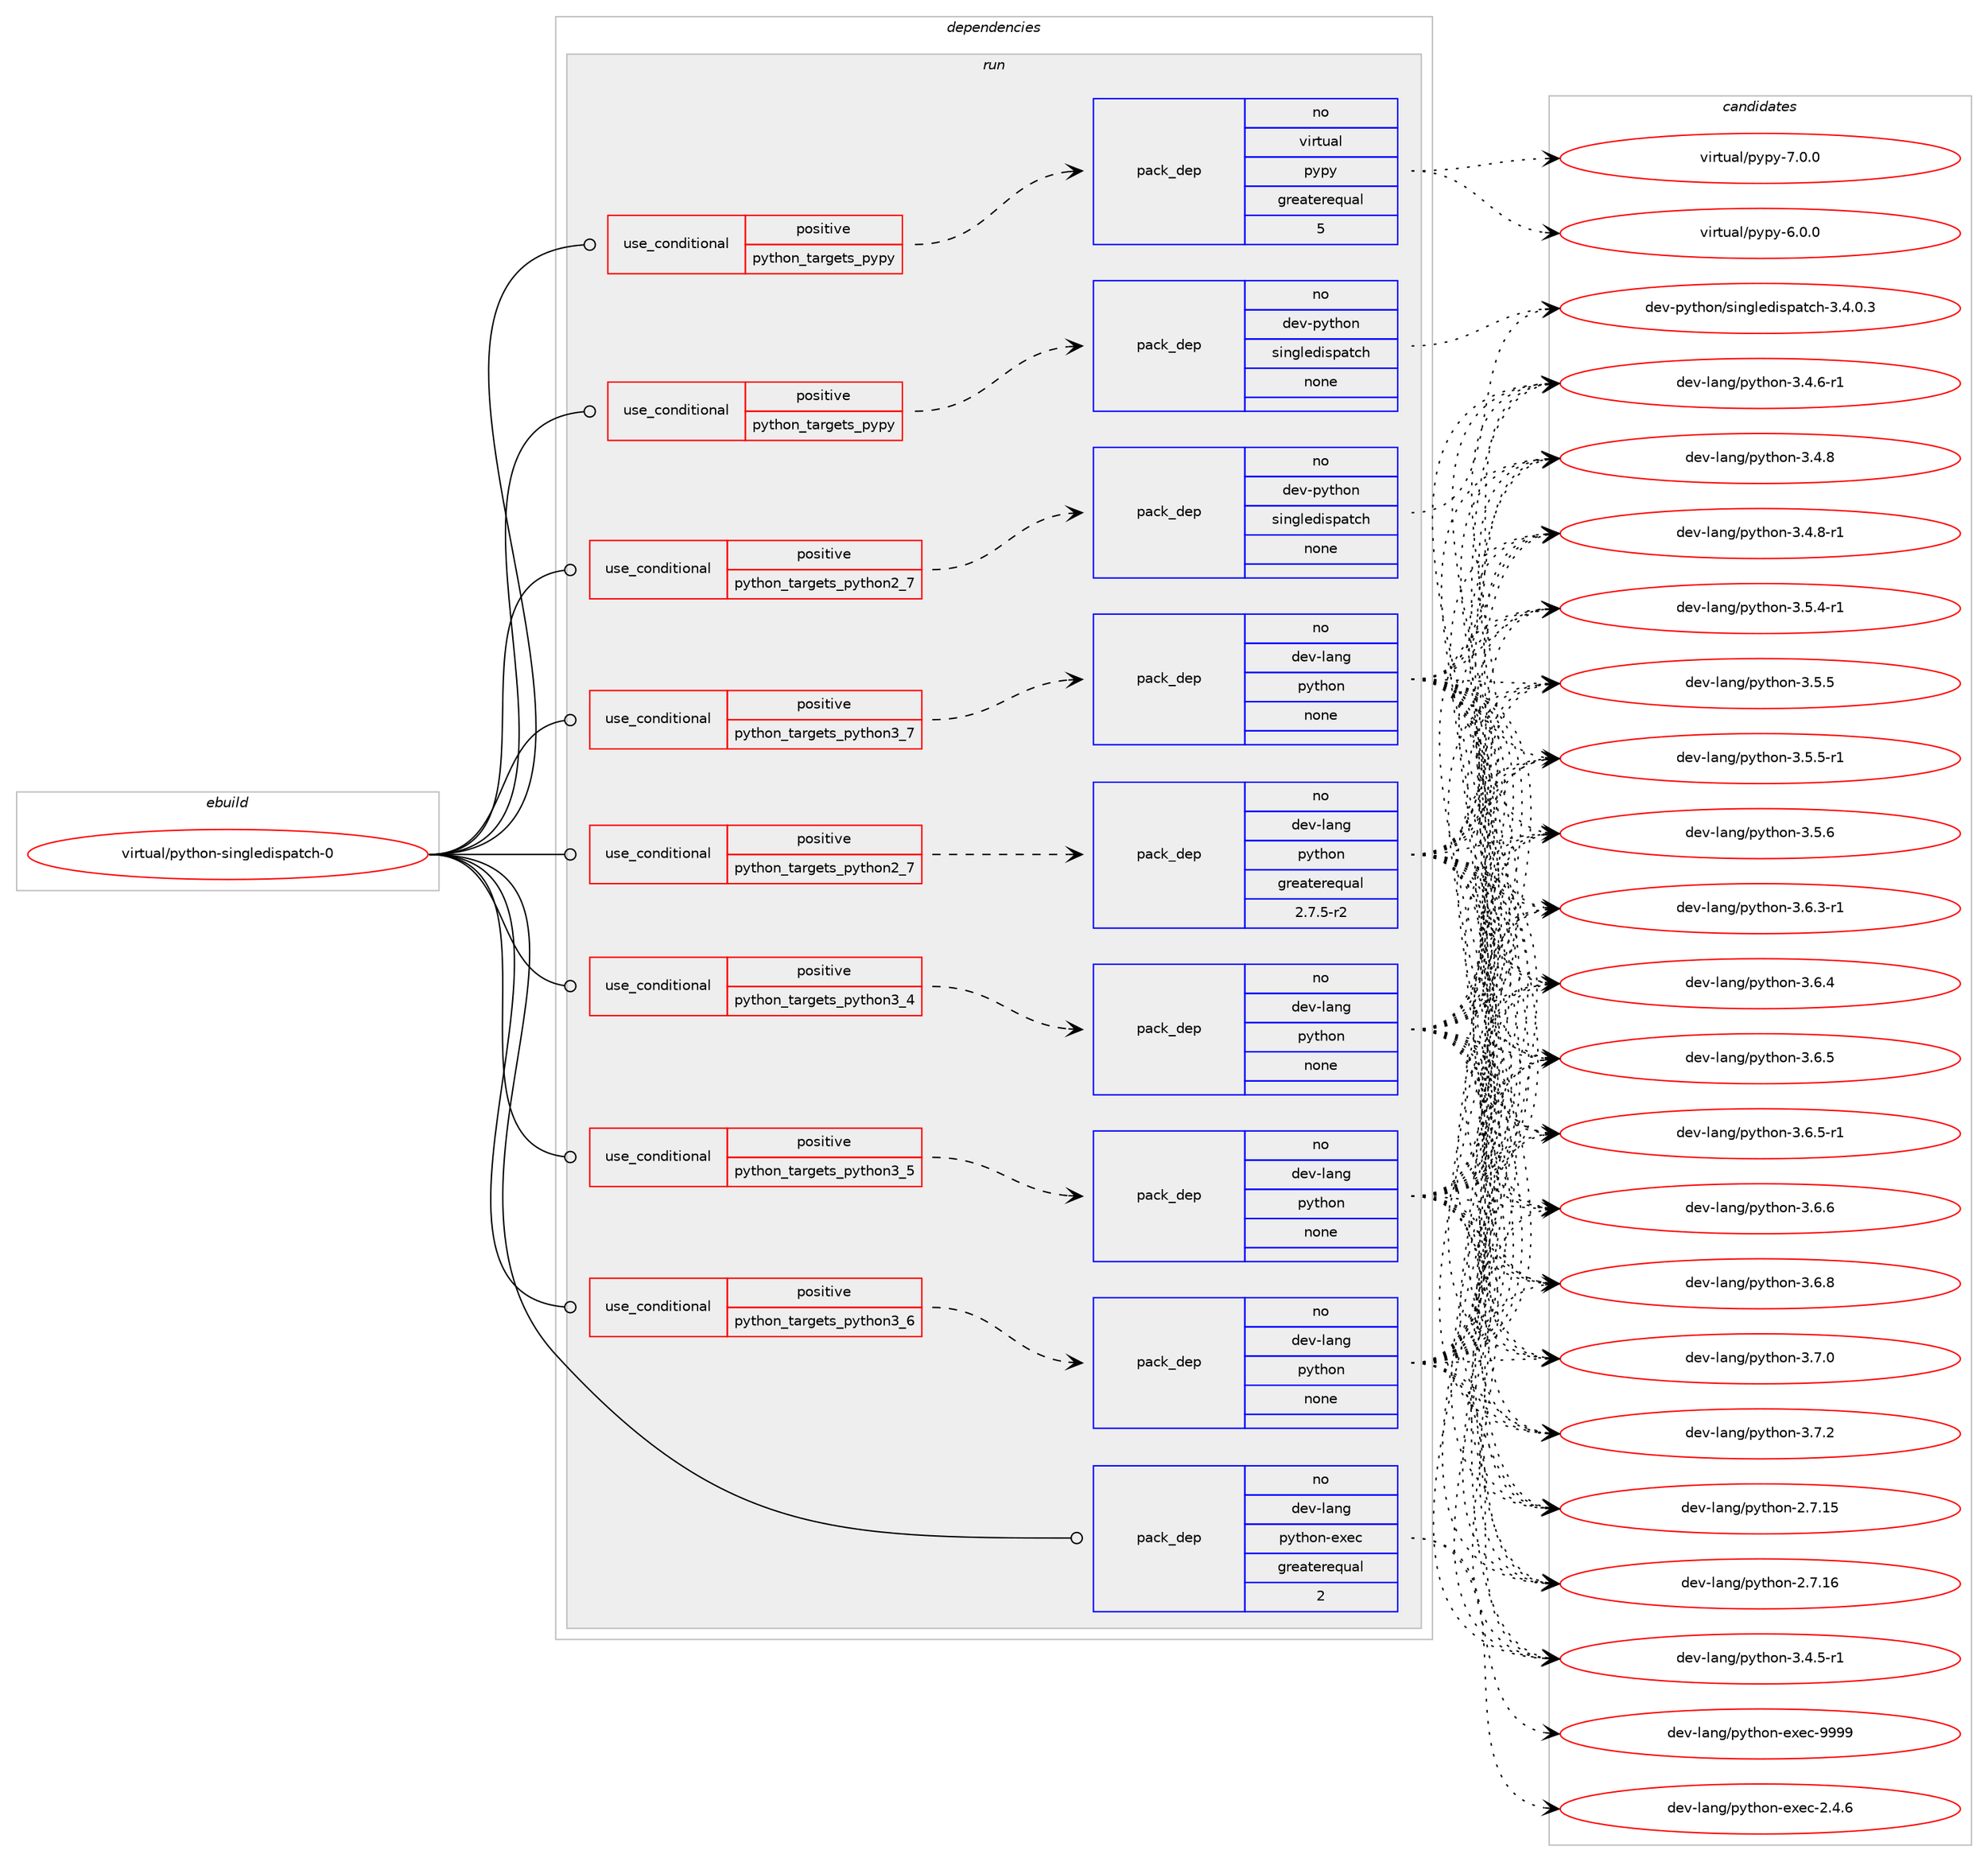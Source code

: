 digraph prolog {

# *************
# Graph options
# *************

newrank=true;
concentrate=true;
compound=true;
graph [rankdir=LR,fontname=Helvetica,fontsize=10,ranksep=1.5];#, ranksep=2.5, nodesep=0.2];
edge  [arrowhead=vee];
node  [fontname=Helvetica,fontsize=10];

# **********
# The ebuild
# **********

subgraph cluster_leftcol {
color=gray;
rank=same;
label=<<i>ebuild</i>>;
id [label="virtual/python-singledispatch-0", color=red, width=4, href="../virtual/python-singledispatch-0.svg"];
}

# ****************
# The dependencies
# ****************

subgraph cluster_midcol {
color=gray;
label=<<i>dependencies</i>>;
subgraph cluster_compile {
fillcolor="#eeeeee";
style=filled;
label=<<i>compile</i>>;
}
subgraph cluster_compileandrun {
fillcolor="#eeeeee";
style=filled;
label=<<i>compile and run</i>>;
}
subgraph cluster_run {
fillcolor="#eeeeee";
style=filled;
label=<<i>run</i>>;
subgraph cond462743 {
dependency1743105 [label=<<TABLE BORDER="0" CELLBORDER="1" CELLSPACING="0" CELLPADDING="4"><TR><TD ROWSPAN="3" CELLPADDING="10">use_conditional</TD></TR><TR><TD>positive</TD></TR><TR><TD>python_targets_pypy</TD></TR></TABLE>>, shape=none, color=red];
subgraph pack1251276 {
dependency1743106 [label=<<TABLE BORDER="0" CELLBORDER="1" CELLSPACING="0" CELLPADDING="4" WIDTH="220"><TR><TD ROWSPAN="6" CELLPADDING="30">pack_dep</TD></TR><TR><TD WIDTH="110">no</TD></TR><TR><TD>dev-python</TD></TR><TR><TD>singledispatch</TD></TR><TR><TD>none</TD></TR><TR><TD></TD></TR></TABLE>>, shape=none, color=blue];
}
dependency1743105:e -> dependency1743106:w [weight=20,style="dashed",arrowhead="vee"];
}
id:e -> dependency1743105:w [weight=20,style="solid",arrowhead="odot"];
subgraph cond462744 {
dependency1743107 [label=<<TABLE BORDER="0" CELLBORDER="1" CELLSPACING="0" CELLPADDING="4"><TR><TD ROWSPAN="3" CELLPADDING="10">use_conditional</TD></TR><TR><TD>positive</TD></TR><TR><TD>python_targets_pypy</TD></TR></TABLE>>, shape=none, color=red];
subgraph pack1251277 {
dependency1743108 [label=<<TABLE BORDER="0" CELLBORDER="1" CELLSPACING="0" CELLPADDING="4" WIDTH="220"><TR><TD ROWSPAN="6" CELLPADDING="30">pack_dep</TD></TR><TR><TD WIDTH="110">no</TD></TR><TR><TD>virtual</TD></TR><TR><TD>pypy</TD></TR><TR><TD>greaterequal</TD></TR><TR><TD>5</TD></TR></TABLE>>, shape=none, color=blue];
}
dependency1743107:e -> dependency1743108:w [weight=20,style="dashed",arrowhead="vee"];
}
id:e -> dependency1743107:w [weight=20,style="solid",arrowhead="odot"];
subgraph cond462745 {
dependency1743109 [label=<<TABLE BORDER="0" CELLBORDER="1" CELLSPACING="0" CELLPADDING="4"><TR><TD ROWSPAN="3" CELLPADDING="10">use_conditional</TD></TR><TR><TD>positive</TD></TR><TR><TD>python_targets_python2_7</TD></TR></TABLE>>, shape=none, color=red];
subgraph pack1251278 {
dependency1743110 [label=<<TABLE BORDER="0" CELLBORDER="1" CELLSPACING="0" CELLPADDING="4" WIDTH="220"><TR><TD ROWSPAN="6" CELLPADDING="30">pack_dep</TD></TR><TR><TD WIDTH="110">no</TD></TR><TR><TD>dev-lang</TD></TR><TR><TD>python</TD></TR><TR><TD>greaterequal</TD></TR><TR><TD>2.7.5-r2</TD></TR></TABLE>>, shape=none, color=blue];
}
dependency1743109:e -> dependency1743110:w [weight=20,style="dashed",arrowhead="vee"];
}
id:e -> dependency1743109:w [weight=20,style="solid",arrowhead="odot"];
subgraph cond462746 {
dependency1743111 [label=<<TABLE BORDER="0" CELLBORDER="1" CELLSPACING="0" CELLPADDING="4"><TR><TD ROWSPAN="3" CELLPADDING="10">use_conditional</TD></TR><TR><TD>positive</TD></TR><TR><TD>python_targets_python2_7</TD></TR></TABLE>>, shape=none, color=red];
subgraph pack1251279 {
dependency1743112 [label=<<TABLE BORDER="0" CELLBORDER="1" CELLSPACING="0" CELLPADDING="4" WIDTH="220"><TR><TD ROWSPAN="6" CELLPADDING="30">pack_dep</TD></TR><TR><TD WIDTH="110">no</TD></TR><TR><TD>dev-python</TD></TR><TR><TD>singledispatch</TD></TR><TR><TD>none</TD></TR><TR><TD></TD></TR></TABLE>>, shape=none, color=blue];
}
dependency1743111:e -> dependency1743112:w [weight=20,style="dashed",arrowhead="vee"];
}
id:e -> dependency1743111:w [weight=20,style="solid",arrowhead="odot"];
subgraph cond462747 {
dependency1743113 [label=<<TABLE BORDER="0" CELLBORDER="1" CELLSPACING="0" CELLPADDING="4"><TR><TD ROWSPAN="3" CELLPADDING="10">use_conditional</TD></TR><TR><TD>positive</TD></TR><TR><TD>python_targets_python3_4</TD></TR></TABLE>>, shape=none, color=red];
subgraph pack1251280 {
dependency1743114 [label=<<TABLE BORDER="0" CELLBORDER="1" CELLSPACING="0" CELLPADDING="4" WIDTH="220"><TR><TD ROWSPAN="6" CELLPADDING="30">pack_dep</TD></TR><TR><TD WIDTH="110">no</TD></TR><TR><TD>dev-lang</TD></TR><TR><TD>python</TD></TR><TR><TD>none</TD></TR><TR><TD></TD></TR></TABLE>>, shape=none, color=blue];
}
dependency1743113:e -> dependency1743114:w [weight=20,style="dashed",arrowhead="vee"];
}
id:e -> dependency1743113:w [weight=20,style="solid",arrowhead="odot"];
subgraph cond462748 {
dependency1743115 [label=<<TABLE BORDER="0" CELLBORDER="1" CELLSPACING="0" CELLPADDING="4"><TR><TD ROWSPAN="3" CELLPADDING="10">use_conditional</TD></TR><TR><TD>positive</TD></TR><TR><TD>python_targets_python3_5</TD></TR></TABLE>>, shape=none, color=red];
subgraph pack1251281 {
dependency1743116 [label=<<TABLE BORDER="0" CELLBORDER="1" CELLSPACING="0" CELLPADDING="4" WIDTH="220"><TR><TD ROWSPAN="6" CELLPADDING="30">pack_dep</TD></TR><TR><TD WIDTH="110">no</TD></TR><TR><TD>dev-lang</TD></TR><TR><TD>python</TD></TR><TR><TD>none</TD></TR><TR><TD></TD></TR></TABLE>>, shape=none, color=blue];
}
dependency1743115:e -> dependency1743116:w [weight=20,style="dashed",arrowhead="vee"];
}
id:e -> dependency1743115:w [weight=20,style="solid",arrowhead="odot"];
subgraph cond462749 {
dependency1743117 [label=<<TABLE BORDER="0" CELLBORDER="1" CELLSPACING="0" CELLPADDING="4"><TR><TD ROWSPAN="3" CELLPADDING="10">use_conditional</TD></TR><TR><TD>positive</TD></TR><TR><TD>python_targets_python3_6</TD></TR></TABLE>>, shape=none, color=red];
subgraph pack1251282 {
dependency1743118 [label=<<TABLE BORDER="0" CELLBORDER="1" CELLSPACING="0" CELLPADDING="4" WIDTH="220"><TR><TD ROWSPAN="6" CELLPADDING="30">pack_dep</TD></TR><TR><TD WIDTH="110">no</TD></TR><TR><TD>dev-lang</TD></TR><TR><TD>python</TD></TR><TR><TD>none</TD></TR><TR><TD></TD></TR></TABLE>>, shape=none, color=blue];
}
dependency1743117:e -> dependency1743118:w [weight=20,style="dashed",arrowhead="vee"];
}
id:e -> dependency1743117:w [weight=20,style="solid",arrowhead="odot"];
subgraph cond462750 {
dependency1743119 [label=<<TABLE BORDER="0" CELLBORDER="1" CELLSPACING="0" CELLPADDING="4"><TR><TD ROWSPAN="3" CELLPADDING="10">use_conditional</TD></TR><TR><TD>positive</TD></TR><TR><TD>python_targets_python3_7</TD></TR></TABLE>>, shape=none, color=red];
subgraph pack1251283 {
dependency1743120 [label=<<TABLE BORDER="0" CELLBORDER="1" CELLSPACING="0" CELLPADDING="4" WIDTH="220"><TR><TD ROWSPAN="6" CELLPADDING="30">pack_dep</TD></TR><TR><TD WIDTH="110">no</TD></TR><TR><TD>dev-lang</TD></TR><TR><TD>python</TD></TR><TR><TD>none</TD></TR><TR><TD></TD></TR></TABLE>>, shape=none, color=blue];
}
dependency1743119:e -> dependency1743120:w [weight=20,style="dashed",arrowhead="vee"];
}
id:e -> dependency1743119:w [weight=20,style="solid",arrowhead="odot"];
subgraph pack1251284 {
dependency1743121 [label=<<TABLE BORDER="0" CELLBORDER="1" CELLSPACING="0" CELLPADDING="4" WIDTH="220"><TR><TD ROWSPAN="6" CELLPADDING="30">pack_dep</TD></TR><TR><TD WIDTH="110">no</TD></TR><TR><TD>dev-lang</TD></TR><TR><TD>python-exec</TD></TR><TR><TD>greaterequal</TD></TR><TR><TD>2</TD></TR></TABLE>>, shape=none, color=blue];
}
id:e -> dependency1743121:w [weight=20,style="solid",arrowhead="odot"];
}
}

# **************
# The candidates
# **************

subgraph cluster_choices {
rank=same;
color=gray;
label=<<i>candidates</i>>;

subgraph choice1251276 {
color=black;
nodesep=1;
choice100101118451121211161041111104711510511010310810110010511511297116991044551465246484651 [label="dev-python/singledispatch-3.4.0.3", color=red, width=4,href="../dev-python/singledispatch-3.4.0.3.svg"];
dependency1743106:e -> choice100101118451121211161041111104711510511010310810110010511511297116991044551465246484651:w [style=dotted,weight="100"];
}
subgraph choice1251277 {
color=black;
nodesep=1;
choice1181051141161179710847112121112121455446484648 [label="virtual/pypy-6.0.0", color=red, width=4,href="../virtual/pypy-6.0.0.svg"];
choice1181051141161179710847112121112121455546484648 [label="virtual/pypy-7.0.0", color=red, width=4,href="../virtual/pypy-7.0.0.svg"];
dependency1743108:e -> choice1181051141161179710847112121112121455446484648:w [style=dotted,weight="100"];
dependency1743108:e -> choice1181051141161179710847112121112121455546484648:w [style=dotted,weight="100"];
}
subgraph choice1251278 {
color=black;
nodesep=1;
choice10010111845108971101034711212111610411111045504655464953 [label="dev-lang/python-2.7.15", color=red, width=4,href="../dev-lang/python-2.7.15.svg"];
choice10010111845108971101034711212111610411111045504655464954 [label="dev-lang/python-2.7.16", color=red, width=4,href="../dev-lang/python-2.7.16.svg"];
choice1001011184510897110103471121211161041111104551465246534511449 [label="dev-lang/python-3.4.5-r1", color=red, width=4,href="../dev-lang/python-3.4.5-r1.svg"];
choice1001011184510897110103471121211161041111104551465246544511449 [label="dev-lang/python-3.4.6-r1", color=red, width=4,href="../dev-lang/python-3.4.6-r1.svg"];
choice100101118451089711010347112121116104111110455146524656 [label="dev-lang/python-3.4.8", color=red, width=4,href="../dev-lang/python-3.4.8.svg"];
choice1001011184510897110103471121211161041111104551465246564511449 [label="dev-lang/python-3.4.8-r1", color=red, width=4,href="../dev-lang/python-3.4.8-r1.svg"];
choice1001011184510897110103471121211161041111104551465346524511449 [label="dev-lang/python-3.5.4-r1", color=red, width=4,href="../dev-lang/python-3.5.4-r1.svg"];
choice100101118451089711010347112121116104111110455146534653 [label="dev-lang/python-3.5.5", color=red, width=4,href="../dev-lang/python-3.5.5.svg"];
choice1001011184510897110103471121211161041111104551465346534511449 [label="dev-lang/python-3.5.5-r1", color=red, width=4,href="../dev-lang/python-3.5.5-r1.svg"];
choice100101118451089711010347112121116104111110455146534654 [label="dev-lang/python-3.5.6", color=red, width=4,href="../dev-lang/python-3.5.6.svg"];
choice1001011184510897110103471121211161041111104551465446514511449 [label="dev-lang/python-3.6.3-r1", color=red, width=4,href="../dev-lang/python-3.6.3-r1.svg"];
choice100101118451089711010347112121116104111110455146544652 [label="dev-lang/python-3.6.4", color=red, width=4,href="../dev-lang/python-3.6.4.svg"];
choice100101118451089711010347112121116104111110455146544653 [label="dev-lang/python-3.6.5", color=red, width=4,href="../dev-lang/python-3.6.5.svg"];
choice1001011184510897110103471121211161041111104551465446534511449 [label="dev-lang/python-3.6.5-r1", color=red, width=4,href="../dev-lang/python-3.6.5-r1.svg"];
choice100101118451089711010347112121116104111110455146544654 [label="dev-lang/python-3.6.6", color=red, width=4,href="../dev-lang/python-3.6.6.svg"];
choice100101118451089711010347112121116104111110455146544656 [label="dev-lang/python-3.6.8", color=red, width=4,href="../dev-lang/python-3.6.8.svg"];
choice100101118451089711010347112121116104111110455146554648 [label="dev-lang/python-3.7.0", color=red, width=4,href="../dev-lang/python-3.7.0.svg"];
choice100101118451089711010347112121116104111110455146554650 [label="dev-lang/python-3.7.2", color=red, width=4,href="../dev-lang/python-3.7.2.svg"];
dependency1743110:e -> choice10010111845108971101034711212111610411111045504655464953:w [style=dotted,weight="100"];
dependency1743110:e -> choice10010111845108971101034711212111610411111045504655464954:w [style=dotted,weight="100"];
dependency1743110:e -> choice1001011184510897110103471121211161041111104551465246534511449:w [style=dotted,weight="100"];
dependency1743110:e -> choice1001011184510897110103471121211161041111104551465246544511449:w [style=dotted,weight="100"];
dependency1743110:e -> choice100101118451089711010347112121116104111110455146524656:w [style=dotted,weight="100"];
dependency1743110:e -> choice1001011184510897110103471121211161041111104551465246564511449:w [style=dotted,weight="100"];
dependency1743110:e -> choice1001011184510897110103471121211161041111104551465346524511449:w [style=dotted,weight="100"];
dependency1743110:e -> choice100101118451089711010347112121116104111110455146534653:w [style=dotted,weight="100"];
dependency1743110:e -> choice1001011184510897110103471121211161041111104551465346534511449:w [style=dotted,weight="100"];
dependency1743110:e -> choice100101118451089711010347112121116104111110455146534654:w [style=dotted,weight="100"];
dependency1743110:e -> choice1001011184510897110103471121211161041111104551465446514511449:w [style=dotted,weight="100"];
dependency1743110:e -> choice100101118451089711010347112121116104111110455146544652:w [style=dotted,weight="100"];
dependency1743110:e -> choice100101118451089711010347112121116104111110455146544653:w [style=dotted,weight="100"];
dependency1743110:e -> choice1001011184510897110103471121211161041111104551465446534511449:w [style=dotted,weight="100"];
dependency1743110:e -> choice100101118451089711010347112121116104111110455146544654:w [style=dotted,weight="100"];
dependency1743110:e -> choice100101118451089711010347112121116104111110455146544656:w [style=dotted,weight="100"];
dependency1743110:e -> choice100101118451089711010347112121116104111110455146554648:w [style=dotted,weight="100"];
dependency1743110:e -> choice100101118451089711010347112121116104111110455146554650:w [style=dotted,weight="100"];
}
subgraph choice1251279 {
color=black;
nodesep=1;
choice100101118451121211161041111104711510511010310810110010511511297116991044551465246484651 [label="dev-python/singledispatch-3.4.0.3", color=red, width=4,href="../dev-python/singledispatch-3.4.0.3.svg"];
dependency1743112:e -> choice100101118451121211161041111104711510511010310810110010511511297116991044551465246484651:w [style=dotted,weight="100"];
}
subgraph choice1251280 {
color=black;
nodesep=1;
choice10010111845108971101034711212111610411111045504655464953 [label="dev-lang/python-2.7.15", color=red, width=4,href="../dev-lang/python-2.7.15.svg"];
choice10010111845108971101034711212111610411111045504655464954 [label="dev-lang/python-2.7.16", color=red, width=4,href="../dev-lang/python-2.7.16.svg"];
choice1001011184510897110103471121211161041111104551465246534511449 [label="dev-lang/python-3.4.5-r1", color=red, width=4,href="../dev-lang/python-3.4.5-r1.svg"];
choice1001011184510897110103471121211161041111104551465246544511449 [label="dev-lang/python-3.4.6-r1", color=red, width=4,href="../dev-lang/python-3.4.6-r1.svg"];
choice100101118451089711010347112121116104111110455146524656 [label="dev-lang/python-3.4.8", color=red, width=4,href="../dev-lang/python-3.4.8.svg"];
choice1001011184510897110103471121211161041111104551465246564511449 [label="dev-lang/python-3.4.8-r1", color=red, width=4,href="../dev-lang/python-3.4.8-r1.svg"];
choice1001011184510897110103471121211161041111104551465346524511449 [label="dev-lang/python-3.5.4-r1", color=red, width=4,href="../dev-lang/python-3.5.4-r1.svg"];
choice100101118451089711010347112121116104111110455146534653 [label="dev-lang/python-3.5.5", color=red, width=4,href="../dev-lang/python-3.5.5.svg"];
choice1001011184510897110103471121211161041111104551465346534511449 [label="dev-lang/python-3.5.5-r1", color=red, width=4,href="../dev-lang/python-3.5.5-r1.svg"];
choice100101118451089711010347112121116104111110455146534654 [label="dev-lang/python-3.5.6", color=red, width=4,href="../dev-lang/python-3.5.6.svg"];
choice1001011184510897110103471121211161041111104551465446514511449 [label="dev-lang/python-3.6.3-r1", color=red, width=4,href="../dev-lang/python-3.6.3-r1.svg"];
choice100101118451089711010347112121116104111110455146544652 [label="dev-lang/python-3.6.4", color=red, width=4,href="../dev-lang/python-3.6.4.svg"];
choice100101118451089711010347112121116104111110455146544653 [label="dev-lang/python-3.6.5", color=red, width=4,href="../dev-lang/python-3.6.5.svg"];
choice1001011184510897110103471121211161041111104551465446534511449 [label="dev-lang/python-3.6.5-r1", color=red, width=4,href="../dev-lang/python-3.6.5-r1.svg"];
choice100101118451089711010347112121116104111110455146544654 [label="dev-lang/python-3.6.6", color=red, width=4,href="../dev-lang/python-3.6.6.svg"];
choice100101118451089711010347112121116104111110455146544656 [label="dev-lang/python-3.6.8", color=red, width=4,href="../dev-lang/python-3.6.8.svg"];
choice100101118451089711010347112121116104111110455146554648 [label="dev-lang/python-3.7.0", color=red, width=4,href="../dev-lang/python-3.7.0.svg"];
choice100101118451089711010347112121116104111110455146554650 [label="dev-lang/python-3.7.2", color=red, width=4,href="../dev-lang/python-3.7.2.svg"];
dependency1743114:e -> choice10010111845108971101034711212111610411111045504655464953:w [style=dotted,weight="100"];
dependency1743114:e -> choice10010111845108971101034711212111610411111045504655464954:w [style=dotted,weight="100"];
dependency1743114:e -> choice1001011184510897110103471121211161041111104551465246534511449:w [style=dotted,weight="100"];
dependency1743114:e -> choice1001011184510897110103471121211161041111104551465246544511449:w [style=dotted,weight="100"];
dependency1743114:e -> choice100101118451089711010347112121116104111110455146524656:w [style=dotted,weight="100"];
dependency1743114:e -> choice1001011184510897110103471121211161041111104551465246564511449:w [style=dotted,weight="100"];
dependency1743114:e -> choice1001011184510897110103471121211161041111104551465346524511449:w [style=dotted,weight="100"];
dependency1743114:e -> choice100101118451089711010347112121116104111110455146534653:w [style=dotted,weight="100"];
dependency1743114:e -> choice1001011184510897110103471121211161041111104551465346534511449:w [style=dotted,weight="100"];
dependency1743114:e -> choice100101118451089711010347112121116104111110455146534654:w [style=dotted,weight="100"];
dependency1743114:e -> choice1001011184510897110103471121211161041111104551465446514511449:w [style=dotted,weight="100"];
dependency1743114:e -> choice100101118451089711010347112121116104111110455146544652:w [style=dotted,weight="100"];
dependency1743114:e -> choice100101118451089711010347112121116104111110455146544653:w [style=dotted,weight="100"];
dependency1743114:e -> choice1001011184510897110103471121211161041111104551465446534511449:w [style=dotted,weight="100"];
dependency1743114:e -> choice100101118451089711010347112121116104111110455146544654:w [style=dotted,weight="100"];
dependency1743114:e -> choice100101118451089711010347112121116104111110455146544656:w [style=dotted,weight="100"];
dependency1743114:e -> choice100101118451089711010347112121116104111110455146554648:w [style=dotted,weight="100"];
dependency1743114:e -> choice100101118451089711010347112121116104111110455146554650:w [style=dotted,weight="100"];
}
subgraph choice1251281 {
color=black;
nodesep=1;
choice10010111845108971101034711212111610411111045504655464953 [label="dev-lang/python-2.7.15", color=red, width=4,href="../dev-lang/python-2.7.15.svg"];
choice10010111845108971101034711212111610411111045504655464954 [label="dev-lang/python-2.7.16", color=red, width=4,href="../dev-lang/python-2.7.16.svg"];
choice1001011184510897110103471121211161041111104551465246534511449 [label="dev-lang/python-3.4.5-r1", color=red, width=4,href="../dev-lang/python-3.4.5-r1.svg"];
choice1001011184510897110103471121211161041111104551465246544511449 [label="dev-lang/python-3.4.6-r1", color=red, width=4,href="../dev-lang/python-3.4.6-r1.svg"];
choice100101118451089711010347112121116104111110455146524656 [label="dev-lang/python-3.4.8", color=red, width=4,href="../dev-lang/python-3.4.8.svg"];
choice1001011184510897110103471121211161041111104551465246564511449 [label="dev-lang/python-3.4.8-r1", color=red, width=4,href="../dev-lang/python-3.4.8-r1.svg"];
choice1001011184510897110103471121211161041111104551465346524511449 [label="dev-lang/python-3.5.4-r1", color=red, width=4,href="../dev-lang/python-3.5.4-r1.svg"];
choice100101118451089711010347112121116104111110455146534653 [label="dev-lang/python-3.5.5", color=red, width=4,href="../dev-lang/python-3.5.5.svg"];
choice1001011184510897110103471121211161041111104551465346534511449 [label="dev-lang/python-3.5.5-r1", color=red, width=4,href="../dev-lang/python-3.5.5-r1.svg"];
choice100101118451089711010347112121116104111110455146534654 [label="dev-lang/python-3.5.6", color=red, width=4,href="../dev-lang/python-3.5.6.svg"];
choice1001011184510897110103471121211161041111104551465446514511449 [label="dev-lang/python-3.6.3-r1", color=red, width=4,href="../dev-lang/python-3.6.3-r1.svg"];
choice100101118451089711010347112121116104111110455146544652 [label="dev-lang/python-3.6.4", color=red, width=4,href="../dev-lang/python-3.6.4.svg"];
choice100101118451089711010347112121116104111110455146544653 [label="dev-lang/python-3.6.5", color=red, width=4,href="../dev-lang/python-3.6.5.svg"];
choice1001011184510897110103471121211161041111104551465446534511449 [label="dev-lang/python-3.6.5-r1", color=red, width=4,href="../dev-lang/python-3.6.5-r1.svg"];
choice100101118451089711010347112121116104111110455146544654 [label="dev-lang/python-3.6.6", color=red, width=4,href="../dev-lang/python-3.6.6.svg"];
choice100101118451089711010347112121116104111110455146544656 [label="dev-lang/python-3.6.8", color=red, width=4,href="../dev-lang/python-3.6.8.svg"];
choice100101118451089711010347112121116104111110455146554648 [label="dev-lang/python-3.7.0", color=red, width=4,href="../dev-lang/python-3.7.0.svg"];
choice100101118451089711010347112121116104111110455146554650 [label="dev-lang/python-3.7.2", color=red, width=4,href="../dev-lang/python-3.7.2.svg"];
dependency1743116:e -> choice10010111845108971101034711212111610411111045504655464953:w [style=dotted,weight="100"];
dependency1743116:e -> choice10010111845108971101034711212111610411111045504655464954:w [style=dotted,weight="100"];
dependency1743116:e -> choice1001011184510897110103471121211161041111104551465246534511449:w [style=dotted,weight="100"];
dependency1743116:e -> choice1001011184510897110103471121211161041111104551465246544511449:w [style=dotted,weight="100"];
dependency1743116:e -> choice100101118451089711010347112121116104111110455146524656:w [style=dotted,weight="100"];
dependency1743116:e -> choice1001011184510897110103471121211161041111104551465246564511449:w [style=dotted,weight="100"];
dependency1743116:e -> choice1001011184510897110103471121211161041111104551465346524511449:w [style=dotted,weight="100"];
dependency1743116:e -> choice100101118451089711010347112121116104111110455146534653:w [style=dotted,weight="100"];
dependency1743116:e -> choice1001011184510897110103471121211161041111104551465346534511449:w [style=dotted,weight="100"];
dependency1743116:e -> choice100101118451089711010347112121116104111110455146534654:w [style=dotted,weight="100"];
dependency1743116:e -> choice1001011184510897110103471121211161041111104551465446514511449:w [style=dotted,weight="100"];
dependency1743116:e -> choice100101118451089711010347112121116104111110455146544652:w [style=dotted,weight="100"];
dependency1743116:e -> choice100101118451089711010347112121116104111110455146544653:w [style=dotted,weight="100"];
dependency1743116:e -> choice1001011184510897110103471121211161041111104551465446534511449:w [style=dotted,weight="100"];
dependency1743116:e -> choice100101118451089711010347112121116104111110455146544654:w [style=dotted,weight="100"];
dependency1743116:e -> choice100101118451089711010347112121116104111110455146544656:w [style=dotted,weight="100"];
dependency1743116:e -> choice100101118451089711010347112121116104111110455146554648:w [style=dotted,weight="100"];
dependency1743116:e -> choice100101118451089711010347112121116104111110455146554650:w [style=dotted,weight="100"];
}
subgraph choice1251282 {
color=black;
nodesep=1;
choice10010111845108971101034711212111610411111045504655464953 [label="dev-lang/python-2.7.15", color=red, width=4,href="../dev-lang/python-2.7.15.svg"];
choice10010111845108971101034711212111610411111045504655464954 [label="dev-lang/python-2.7.16", color=red, width=4,href="../dev-lang/python-2.7.16.svg"];
choice1001011184510897110103471121211161041111104551465246534511449 [label="dev-lang/python-3.4.5-r1", color=red, width=4,href="../dev-lang/python-3.4.5-r1.svg"];
choice1001011184510897110103471121211161041111104551465246544511449 [label="dev-lang/python-3.4.6-r1", color=red, width=4,href="../dev-lang/python-3.4.6-r1.svg"];
choice100101118451089711010347112121116104111110455146524656 [label="dev-lang/python-3.4.8", color=red, width=4,href="../dev-lang/python-3.4.8.svg"];
choice1001011184510897110103471121211161041111104551465246564511449 [label="dev-lang/python-3.4.8-r1", color=red, width=4,href="../dev-lang/python-3.4.8-r1.svg"];
choice1001011184510897110103471121211161041111104551465346524511449 [label="dev-lang/python-3.5.4-r1", color=red, width=4,href="../dev-lang/python-3.5.4-r1.svg"];
choice100101118451089711010347112121116104111110455146534653 [label="dev-lang/python-3.5.5", color=red, width=4,href="../dev-lang/python-3.5.5.svg"];
choice1001011184510897110103471121211161041111104551465346534511449 [label="dev-lang/python-3.5.5-r1", color=red, width=4,href="../dev-lang/python-3.5.5-r1.svg"];
choice100101118451089711010347112121116104111110455146534654 [label="dev-lang/python-3.5.6", color=red, width=4,href="../dev-lang/python-3.5.6.svg"];
choice1001011184510897110103471121211161041111104551465446514511449 [label="dev-lang/python-3.6.3-r1", color=red, width=4,href="../dev-lang/python-3.6.3-r1.svg"];
choice100101118451089711010347112121116104111110455146544652 [label="dev-lang/python-3.6.4", color=red, width=4,href="../dev-lang/python-3.6.4.svg"];
choice100101118451089711010347112121116104111110455146544653 [label="dev-lang/python-3.6.5", color=red, width=4,href="../dev-lang/python-3.6.5.svg"];
choice1001011184510897110103471121211161041111104551465446534511449 [label="dev-lang/python-3.6.5-r1", color=red, width=4,href="../dev-lang/python-3.6.5-r1.svg"];
choice100101118451089711010347112121116104111110455146544654 [label="dev-lang/python-3.6.6", color=red, width=4,href="../dev-lang/python-3.6.6.svg"];
choice100101118451089711010347112121116104111110455146544656 [label="dev-lang/python-3.6.8", color=red, width=4,href="../dev-lang/python-3.6.8.svg"];
choice100101118451089711010347112121116104111110455146554648 [label="dev-lang/python-3.7.0", color=red, width=4,href="../dev-lang/python-3.7.0.svg"];
choice100101118451089711010347112121116104111110455146554650 [label="dev-lang/python-3.7.2", color=red, width=4,href="../dev-lang/python-3.7.2.svg"];
dependency1743118:e -> choice10010111845108971101034711212111610411111045504655464953:w [style=dotted,weight="100"];
dependency1743118:e -> choice10010111845108971101034711212111610411111045504655464954:w [style=dotted,weight="100"];
dependency1743118:e -> choice1001011184510897110103471121211161041111104551465246534511449:w [style=dotted,weight="100"];
dependency1743118:e -> choice1001011184510897110103471121211161041111104551465246544511449:w [style=dotted,weight="100"];
dependency1743118:e -> choice100101118451089711010347112121116104111110455146524656:w [style=dotted,weight="100"];
dependency1743118:e -> choice1001011184510897110103471121211161041111104551465246564511449:w [style=dotted,weight="100"];
dependency1743118:e -> choice1001011184510897110103471121211161041111104551465346524511449:w [style=dotted,weight="100"];
dependency1743118:e -> choice100101118451089711010347112121116104111110455146534653:w [style=dotted,weight="100"];
dependency1743118:e -> choice1001011184510897110103471121211161041111104551465346534511449:w [style=dotted,weight="100"];
dependency1743118:e -> choice100101118451089711010347112121116104111110455146534654:w [style=dotted,weight="100"];
dependency1743118:e -> choice1001011184510897110103471121211161041111104551465446514511449:w [style=dotted,weight="100"];
dependency1743118:e -> choice100101118451089711010347112121116104111110455146544652:w [style=dotted,weight="100"];
dependency1743118:e -> choice100101118451089711010347112121116104111110455146544653:w [style=dotted,weight="100"];
dependency1743118:e -> choice1001011184510897110103471121211161041111104551465446534511449:w [style=dotted,weight="100"];
dependency1743118:e -> choice100101118451089711010347112121116104111110455146544654:w [style=dotted,weight="100"];
dependency1743118:e -> choice100101118451089711010347112121116104111110455146544656:w [style=dotted,weight="100"];
dependency1743118:e -> choice100101118451089711010347112121116104111110455146554648:w [style=dotted,weight="100"];
dependency1743118:e -> choice100101118451089711010347112121116104111110455146554650:w [style=dotted,weight="100"];
}
subgraph choice1251283 {
color=black;
nodesep=1;
choice10010111845108971101034711212111610411111045504655464953 [label="dev-lang/python-2.7.15", color=red, width=4,href="../dev-lang/python-2.7.15.svg"];
choice10010111845108971101034711212111610411111045504655464954 [label="dev-lang/python-2.7.16", color=red, width=4,href="../dev-lang/python-2.7.16.svg"];
choice1001011184510897110103471121211161041111104551465246534511449 [label="dev-lang/python-3.4.5-r1", color=red, width=4,href="../dev-lang/python-3.4.5-r1.svg"];
choice1001011184510897110103471121211161041111104551465246544511449 [label="dev-lang/python-3.4.6-r1", color=red, width=4,href="../dev-lang/python-3.4.6-r1.svg"];
choice100101118451089711010347112121116104111110455146524656 [label="dev-lang/python-3.4.8", color=red, width=4,href="../dev-lang/python-3.4.8.svg"];
choice1001011184510897110103471121211161041111104551465246564511449 [label="dev-lang/python-3.4.8-r1", color=red, width=4,href="../dev-lang/python-3.4.8-r1.svg"];
choice1001011184510897110103471121211161041111104551465346524511449 [label="dev-lang/python-3.5.4-r1", color=red, width=4,href="../dev-lang/python-3.5.4-r1.svg"];
choice100101118451089711010347112121116104111110455146534653 [label="dev-lang/python-3.5.5", color=red, width=4,href="../dev-lang/python-3.5.5.svg"];
choice1001011184510897110103471121211161041111104551465346534511449 [label="dev-lang/python-3.5.5-r1", color=red, width=4,href="../dev-lang/python-3.5.5-r1.svg"];
choice100101118451089711010347112121116104111110455146534654 [label="dev-lang/python-3.5.6", color=red, width=4,href="../dev-lang/python-3.5.6.svg"];
choice1001011184510897110103471121211161041111104551465446514511449 [label="dev-lang/python-3.6.3-r1", color=red, width=4,href="../dev-lang/python-3.6.3-r1.svg"];
choice100101118451089711010347112121116104111110455146544652 [label="dev-lang/python-3.6.4", color=red, width=4,href="../dev-lang/python-3.6.4.svg"];
choice100101118451089711010347112121116104111110455146544653 [label="dev-lang/python-3.6.5", color=red, width=4,href="../dev-lang/python-3.6.5.svg"];
choice1001011184510897110103471121211161041111104551465446534511449 [label="dev-lang/python-3.6.5-r1", color=red, width=4,href="../dev-lang/python-3.6.5-r1.svg"];
choice100101118451089711010347112121116104111110455146544654 [label="dev-lang/python-3.6.6", color=red, width=4,href="../dev-lang/python-3.6.6.svg"];
choice100101118451089711010347112121116104111110455146544656 [label="dev-lang/python-3.6.8", color=red, width=4,href="../dev-lang/python-3.6.8.svg"];
choice100101118451089711010347112121116104111110455146554648 [label="dev-lang/python-3.7.0", color=red, width=4,href="../dev-lang/python-3.7.0.svg"];
choice100101118451089711010347112121116104111110455146554650 [label="dev-lang/python-3.7.2", color=red, width=4,href="../dev-lang/python-3.7.2.svg"];
dependency1743120:e -> choice10010111845108971101034711212111610411111045504655464953:w [style=dotted,weight="100"];
dependency1743120:e -> choice10010111845108971101034711212111610411111045504655464954:w [style=dotted,weight="100"];
dependency1743120:e -> choice1001011184510897110103471121211161041111104551465246534511449:w [style=dotted,weight="100"];
dependency1743120:e -> choice1001011184510897110103471121211161041111104551465246544511449:w [style=dotted,weight="100"];
dependency1743120:e -> choice100101118451089711010347112121116104111110455146524656:w [style=dotted,weight="100"];
dependency1743120:e -> choice1001011184510897110103471121211161041111104551465246564511449:w [style=dotted,weight="100"];
dependency1743120:e -> choice1001011184510897110103471121211161041111104551465346524511449:w [style=dotted,weight="100"];
dependency1743120:e -> choice100101118451089711010347112121116104111110455146534653:w [style=dotted,weight="100"];
dependency1743120:e -> choice1001011184510897110103471121211161041111104551465346534511449:w [style=dotted,weight="100"];
dependency1743120:e -> choice100101118451089711010347112121116104111110455146534654:w [style=dotted,weight="100"];
dependency1743120:e -> choice1001011184510897110103471121211161041111104551465446514511449:w [style=dotted,weight="100"];
dependency1743120:e -> choice100101118451089711010347112121116104111110455146544652:w [style=dotted,weight="100"];
dependency1743120:e -> choice100101118451089711010347112121116104111110455146544653:w [style=dotted,weight="100"];
dependency1743120:e -> choice1001011184510897110103471121211161041111104551465446534511449:w [style=dotted,weight="100"];
dependency1743120:e -> choice100101118451089711010347112121116104111110455146544654:w [style=dotted,weight="100"];
dependency1743120:e -> choice100101118451089711010347112121116104111110455146544656:w [style=dotted,weight="100"];
dependency1743120:e -> choice100101118451089711010347112121116104111110455146554648:w [style=dotted,weight="100"];
dependency1743120:e -> choice100101118451089711010347112121116104111110455146554650:w [style=dotted,weight="100"];
}
subgraph choice1251284 {
color=black;
nodesep=1;
choice1001011184510897110103471121211161041111104510112010199455046524654 [label="dev-lang/python-exec-2.4.6", color=red, width=4,href="../dev-lang/python-exec-2.4.6.svg"];
choice10010111845108971101034711212111610411111045101120101994557575757 [label="dev-lang/python-exec-9999", color=red, width=4,href="../dev-lang/python-exec-9999.svg"];
dependency1743121:e -> choice1001011184510897110103471121211161041111104510112010199455046524654:w [style=dotted,weight="100"];
dependency1743121:e -> choice10010111845108971101034711212111610411111045101120101994557575757:w [style=dotted,weight="100"];
}
}

}
